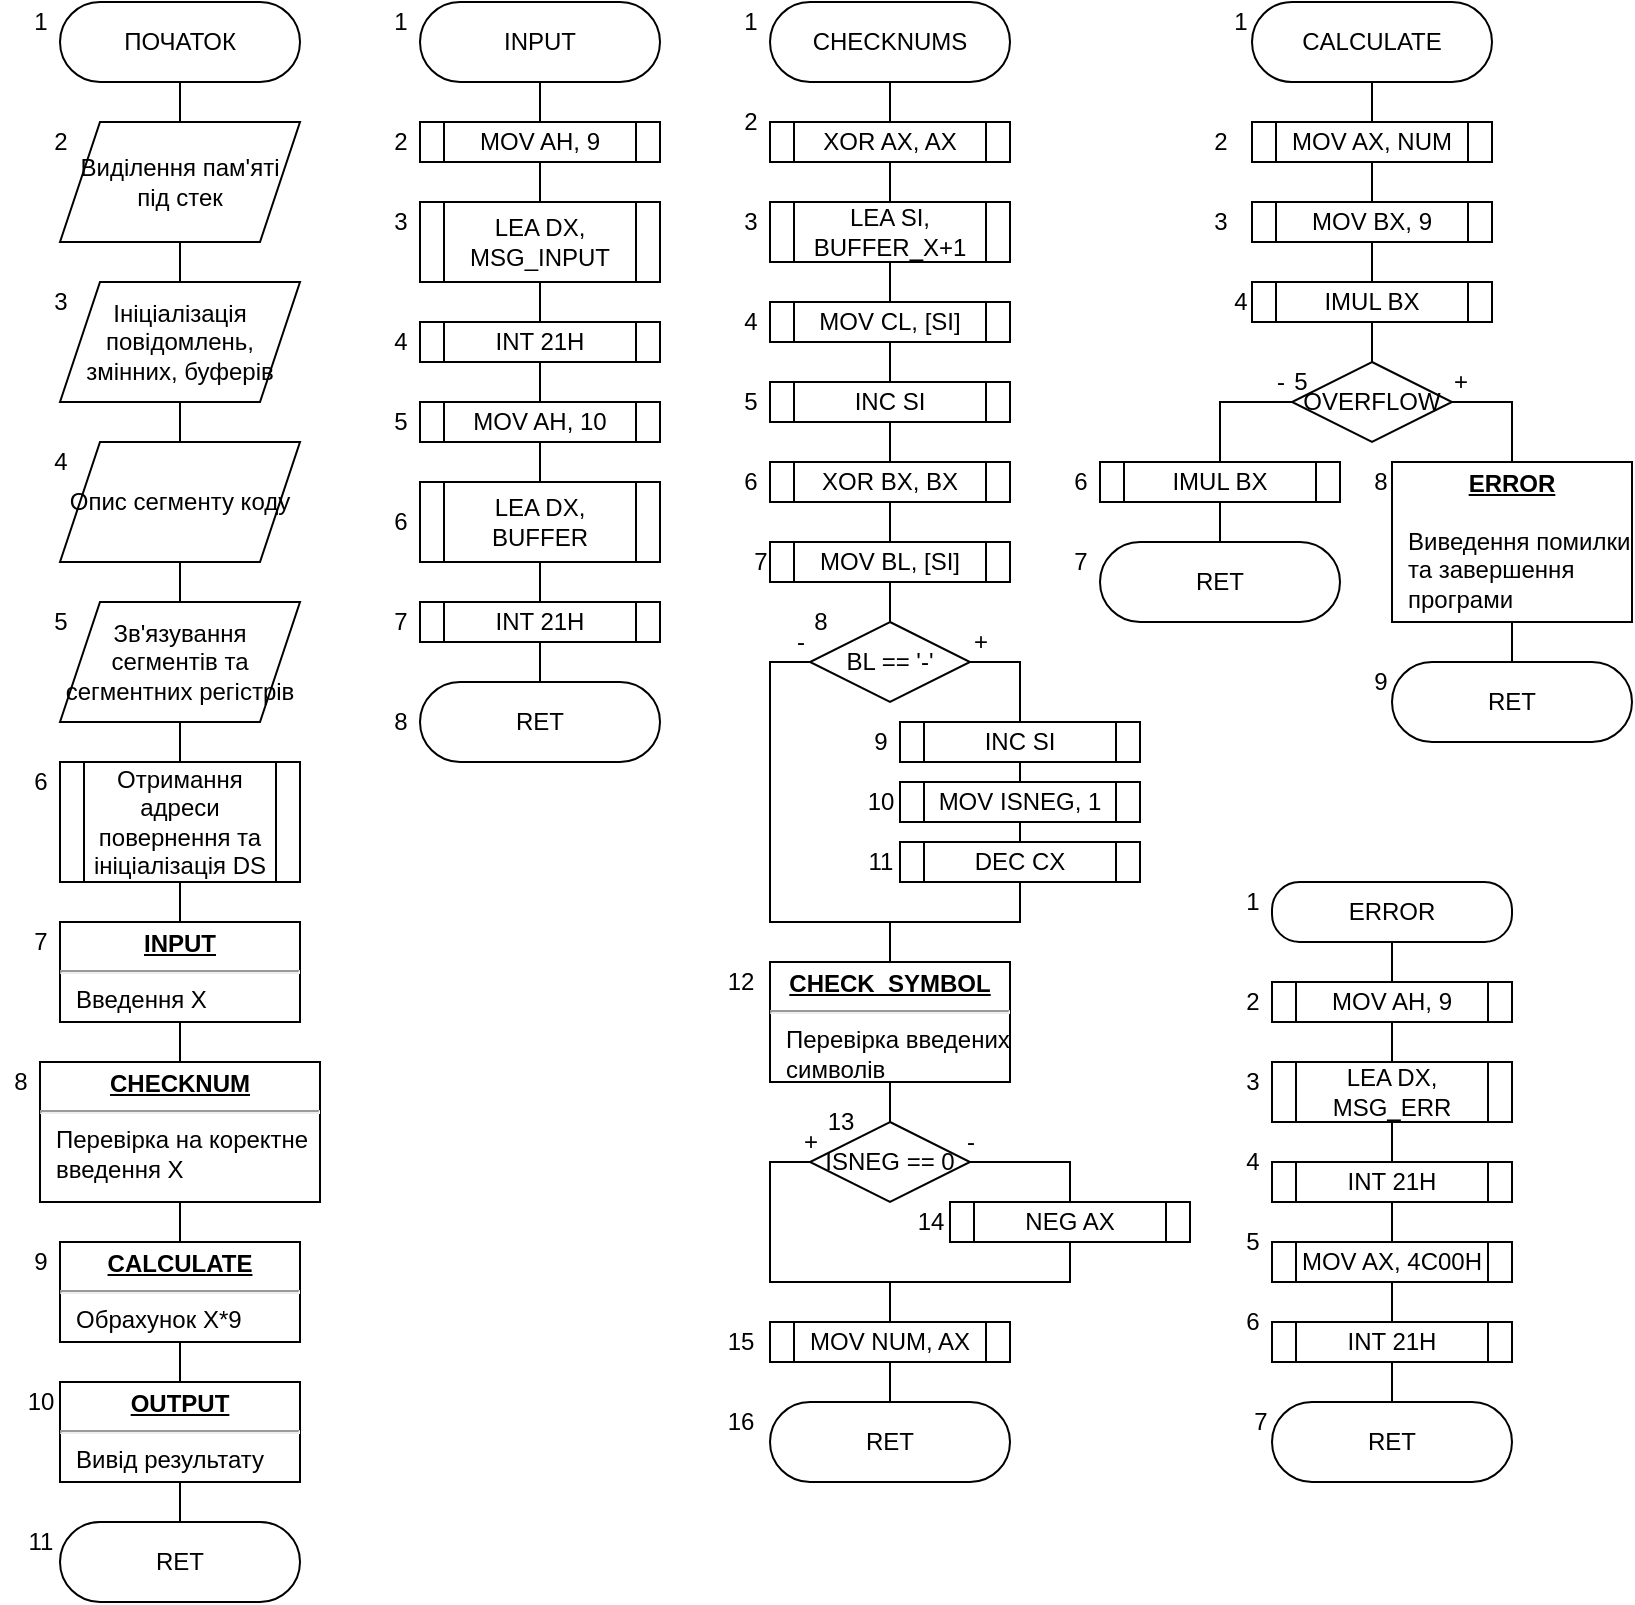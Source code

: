 <mxfile version="16.1.2" type="device"><diagram id="6FCKgHF6AGhV2PzaWYG0" name="Страница 1"><mxGraphModel dx="933" dy="1442" grid="1" gridSize="10" guides="1" tooltips="1" connect="1" arrows="1" fold="1" page="1" pageScale="1" pageWidth="827" pageHeight="1169" math="0" shadow="0"><root><mxCell id="0"/><mxCell id="1" parent="0"/><mxCell id="qrjmwnFYQ-Q89jtZAZfJ-13" style="edgeStyle=orthogonalEdgeStyle;rounded=0;orthogonalLoop=1;jettySize=auto;html=1;exitX=0.5;exitY=1;exitDx=0;exitDy=0;entryX=0.5;entryY=0;entryDx=0;entryDy=0;endArrow=none;endFill=0;" edge="1" parent="1" source="qrjmwnFYQ-Q89jtZAZfJ-1" target="qrjmwnFYQ-Q89jtZAZfJ-3"><mxGeometry relative="1" as="geometry"/></mxCell><mxCell id="qrjmwnFYQ-Q89jtZAZfJ-1" value="ПОЧАТОК" style="rounded=1;whiteSpace=wrap;html=1;arcSize=50;" vertex="1" parent="1"><mxGeometry x="30" y="20" width="120" height="40" as="geometry"/></mxCell><mxCell id="qrjmwnFYQ-Q89jtZAZfJ-14" style="edgeStyle=orthogonalEdgeStyle;rounded=0;orthogonalLoop=1;jettySize=auto;html=1;exitX=0.5;exitY=1;exitDx=0;exitDy=0;entryX=0.5;entryY=0;entryDx=0;entryDy=0;endArrow=none;endFill=0;" edge="1" parent="1" source="qrjmwnFYQ-Q89jtZAZfJ-3" target="qrjmwnFYQ-Q89jtZAZfJ-4"><mxGeometry relative="1" as="geometry"/></mxCell><mxCell id="qrjmwnFYQ-Q89jtZAZfJ-3" value="Виділення пам'яті під стек" style="shape=parallelogram;perimeter=parallelogramPerimeter;whiteSpace=wrap;html=1;fixedSize=1;" vertex="1" parent="1"><mxGeometry x="30" y="80" width="120" height="60" as="geometry"/></mxCell><mxCell id="qrjmwnFYQ-Q89jtZAZfJ-15" style="edgeStyle=orthogonalEdgeStyle;rounded=0;orthogonalLoop=1;jettySize=auto;html=1;exitX=0.5;exitY=1;exitDx=0;exitDy=0;entryX=0.5;entryY=0;entryDx=0;entryDy=0;endArrow=none;endFill=0;" edge="1" parent="1" source="qrjmwnFYQ-Q89jtZAZfJ-4" target="qrjmwnFYQ-Q89jtZAZfJ-5"><mxGeometry relative="1" as="geometry"/></mxCell><mxCell id="qrjmwnFYQ-Q89jtZAZfJ-4" value="Ініціалізація повідомлень, змінних, буферів" style="shape=parallelogram;perimeter=parallelogramPerimeter;whiteSpace=wrap;html=1;fixedSize=1;" vertex="1" parent="1"><mxGeometry x="30" y="160" width="120" height="60" as="geometry"/></mxCell><mxCell id="qrjmwnFYQ-Q89jtZAZfJ-16" style="edgeStyle=orthogonalEdgeStyle;rounded=0;orthogonalLoop=1;jettySize=auto;html=1;exitX=0.5;exitY=1;exitDx=0;exitDy=0;entryX=0.5;entryY=0;entryDx=0;entryDy=0;endArrow=none;endFill=0;" edge="1" parent="1" source="qrjmwnFYQ-Q89jtZAZfJ-5" target="qrjmwnFYQ-Q89jtZAZfJ-6"><mxGeometry relative="1" as="geometry"/></mxCell><mxCell id="qrjmwnFYQ-Q89jtZAZfJ-5" value="Опис сегменту коду" style="shape=parallelogram;perimeter=parallelogramPerimeter;whiteSpace=wrap;html=1;fixedSize=1;" vertex="1" parent="1"><mxGeometry x="30" y="240" width="120" height="60" as="geometry"/></mxCell><mxCell id="qrjmwnFYQ-Q89jtZAZfJ-17" style="edgeStyle=orthogonalEdgeStyle;rounded=0;orthogonalLoop=1;jettySize=auto;html=1;exitX=0.5;exitY=1;exitDx=0;exitDy=0;endArrow=none;endFill=0;" edge="1" parent="1" source="qrjmwnFYQ-Q89jtZAZfJ-6" target="qrjmwnFYQ-Q89jtZAZfJ-7"><mxGeometry relative="1" as="geometry"/></mxCell><mxCell id="qrjmwnFYQ-Q89jtZAZfJ-6" value="Зв'язування сегментів та сегментних регістрів" style="shape=parallelogram;perimeter=parallelogramPerimeter;whiteSpace=wrap;html=1;fixedSize=1;" vertex="1" parent="1"><mxGeometry x="30" y="320" width="120" height="60" as="geometry"/></mxCell><mxCell id="qrjmwnFYQ-Q89jtZAZfJ-18" style="edgeStyle=orthogonalEdgeStyle;rounded=0;orthogonalLoop=1;jettySize=auto;html=1;exitX=0.5;exitY=1;exitDx=0;exitDy=0;entryX=0.5;entryY=0;entryDx=0;entryDy=0;endArrow=none;endFill=0;" edge="1" parent="1" source="qrjmwnFYQ-Q89jtZAZfJ-7" target="qrjmwnFYQ-Q89jtZAZfJ-8"><mxGeometry relative="1" as="geometry"/></mxCell><mxCell id="qrjmwnFYQ-Q89jtZAZfJ-7" value="Отримання адреси повернення та ініціалізація DS" style="shape=process;whiteSpace=wrap;html=1;backgroundOutline=1;" vertex="1" parent="1"><mxGeometry x="30" y="400" width="120" height="60" as="geometry"/></mxCell><mxCell id="qrjmwnFYQ-Q89jtZAZfJ-19" style="edgeStyle=orthogonalEdgeStyle;rounded=0;orthogonalLoop=1;jettySize=auto;html=1;exitX=0.5;exitY=1;exitDx=0;exitDy=0;endArrow=none;endFill=0;" edge="1" parent="1" source="qrjmwnFYQ-Q89jtZAZfJ-8" target="qrjmwnFYQ-Q89jtZAZfJ-9"><mxGeometry relative="1" as="geometry"/></mxCell><mxCell id="qrjmwnFYQ-Q89jtZAZfJ-8" value="&lt;p style=&quot;margin: 0px ; margin-top: 4px ; text-align: center ; text-decoration: underline&quot;&gt;&lt;b&gt;INPUT&lt;/b&gt;&lt;/p&gt;&lt;hr&gt;&lt;p style=&quot;margin: 0px ; margin-left: 8px&quot;&gt;Введення X&lt;/p&gt;" style="verticalAlign=top;align=left;overflow=fill;fontSize=12;fontFamily=Helvetica;html=1;" vertex="1" parent="1"><mxGeometry x="30" y="480" width="120" height="50" as="geometry"/></mxCell><mxCell id="qrjmwnFYQ-Q89jtZAZfJ-20" style="edgeStyle=orthogonalEdgeStyle;rounded=0;orthogonalLoop=1;jettySize=auto;html=1;exitX=0.5;exitY=1;exitDx=0;exitDy=0;endArrow=none;endFill=0;" edge="1" parent="1" source="qrjmwnFYQ-Q89jtZAZfJ-9" target="qrjmwnFYQ-Q89jtZAZfJ-10"><mxGeometry relative="1" as="geometry"/></mxCell><mxCell id="qrjmwnFYQ-Q89jtZAZfJ-9" value="&lt;p style=&quot;margin: 0px ; margin-top: 4px ; text-align: center ; text-decoration: underline&quot;&gt;&lt;b&gt;CHECKNUM&lt;/b&gt;&lt;/p&gt;&lt;hr&gt;&lt;p style=&quot;margin: 0px ; margin-left: 8px&quot;&gt;Перевірка на коректне&lt;/p&gt;&lt;p style=&quot;margin: 0px ; margin-left: 8px&quot;&gt;введення X&amp;nbsp;&lt;/p&gt;" style="verticalAlign=top;align=left;overflow=fill;fontSize=12;fontFamily=Helvetica;html=1;" vertex="1" parent="1"><mxGeometry x="20" y="550" width="140" height="70" as="geometry"/></mxCell><mxCell id="qrjmwnFYQ-Q89jtZAZfJ-21" style="edgeStyle=orthogonalEdgeStyle;rounded=0;orthogonalLoop=1;jettySize=auto;html=1;exitX=0.5;exitY=1;exitDx=0;exitDy=0;entryX=0.5;entryY=0;entryDx=0;entryDy=0;endArrow=none;endFill=0;" edge="1" parent="1" source="qrjmwnFYQ-Q89jtZAZfJ-10" target="qrjmwnFYQ-Q89jtZAZfJ-11"><mxGeometry relative="1" as="geometry"/></mxCell><mxCell id="qrjmwnFYQ-Q89jtZAZfJ-10" value="&lt;p style=&quot;margin: 0px ; margin-top: 4px ; text-align: center ; text-decoration: underline&quot;&gt;&lt;b&gt;CALCULATE&lt;/b&gt;&lt;/p&gt;&lt;hr&gt;&lt;p style=&quot;margin: 0px ; margin-left: 8px&quot;&gt;Обрахунок Х*9&lt;/p&gt;" style="verticalAlign=top;align=left;overflow=fill;fontSize=12;fontFamily=Helvetica;html=1;" vertex="1" parent="1"><mxGeometry x="30" y="640" width="120" height="50" as="geometry"/></mxCell><mxCell id="qrjmwnFYQ-Q89jtZAZfJ-22" style="edgeStyle=orthogonalEdgeStyle;rounded=0;orthogonalLoop=1;jettySize=auto;html=1;exitX=0.5;exitY=1;exitDx=0;exitDy=0;entryX=0.5;entryY=0;entryDx=0;entryDy=0;endArrow=none;endFill=0;" edge="1" parent="1" source="qrjmwnFYQ-Q89jtZAZfJ-11" target="qrjmwnFYQ-Q89jtZAZfJ-12"><mxGeometry relative="1" as="geometry"/></mxCell><mxCell id="qrjmwnFYQ-Q89jtZAZfJ-11" value="&lt;p style=&quot;margin: 0px ; margin-top: 4px ; text-align: center ; text-decoration: underline&quot;&gt;&lt;b&gt;OUTPUT&lt;/b&gt;&lt;/p&gt;&lt;hr&gt;&lt;p style=&quot;margin: 0px ; margin-left: 8px&quot;&gt;Вивід результату&lt;/p&gt;" style="verticalAlign=top;align=left;overflow=fill;fontSize=12;fontFamily=Helvetica;html=1;" vertex="1" parent="1"><mxGeometry x="30" y="710" width="120" height="50" as="geometry"/></mxCell><mxCell id="qrjmwnFYQ-Q89jtZAZfJ-12" value="RET" style="rounded=1;whiteSpace=wrap;html=1;arcSize=50;" vertex="1" parent="1"><mxGeometry x="30" y="780" width="120" height="40" as="geometry"/></mxCell><mxCell id="qrjmwnFYQ-Q89jtZAZfJ-23" value="1" style="text;html=1;align=center;verticalAlign=middle;resizable=0;points=[];autosize=1;strokeColor=none;fillColor=none;" vertex="1" parent="1"><mxGeometry x="10" y="20" width="20" height="20" as="geometry"/></mxCell><mxCell id="qrjmwnFYQ-Q89jtZAZfJ-24" value="2" style="text;html=1;align=center;verticalAlign=middle;resizable=0;points=[];autosize=1;strokeColor=none;fillColor=none;" vertex="1" parent="1"><mxGeometry x="20" y="80" width="20" height="20" as="geometry"/></mxCell><mxCell id="qrjmwnFYQ-Q89jtZAZfJ-25" value="3" style="text;html=1;align=center;verticalAlign=middle;resizable=0;points=[];autosize=1;strokeColor=none;fillColor=none;" vertex="1" parent="1"><mxGeometry x="20" y="160" width="20" height="20" as="geometry"/></mxCell><mxCell id="qrjmwnFYQ-Q89jtZAZfJ-26" value="4" style="text;html=1;align=center;verticalAlign=middle;resizable=0;points=[];autosize=1;strokeColor=none;fillColor=none;" vertex="1" parent="1"><mxGeometry x="20" y="240" width="20" height="20" as="geometry"/></mxCell><mxCell id="qrjmwnFYQ-Q89jtZAZfJ-27" value="5" style="text;html=1;align=center;verticalAlign=middle;resizable=0;points=[];autosize=1;strokeColor=none;fillColor=none;" vertex="1" parent="1"><mxGeometry x="20" y="320" width="20" height="20" as="geometry"/></mxCell><mxCell id="qrjmwnFYQ-Q89jtZAZfJ-28" value="6" style="text;html=1;align=center;verticalAlign=middle;resizable=0;points=[];autosize=1;strokeColor=none;fillColor=none;" vertex="1" parent="1"><mxGeometry x="10" y="400" width="20" height="20" as="geometry"/></mxCell><mxCell id="qrjmwnFYQ-Q89jtZAZfJ-29" value="7" style="text;html=1;align=center;verticalAlign=middle;resizable=0;points=[];autosize=1;strokeColor=none;fillColor=none;" vertex="1" parent="1"><mxGeometry x="10" y="480" width="20" height="20" as="geometry"/></mxCell><mxCell id="qrjmwnFYQ-Q89jtZAZfJ-30" value="8" style="text;html=1;align=center;verticalAlign=middle;resizable=0;points=[];autosize=1;strokeColor=none;fillColor=none;" vertex="1" parent="1"><mxGeometry y="550" width="20" height="20" as="geometry"/></mxCell><mxCell id="qrjmwnFYQ-Q89jtZAZfJ-31" value="9" style="text;html=1;align=center;verticalAlign=middle;resizable=0;points=[];autosize=1;strokeColor=none;fillColor=none;" vertex="1" parent="1"><mxGeometry x="10" y="640" width="20" height="20" as="geometry"/></mxCell><mxCell id="qrjmwnFYQ-Q89jtZAZfJ-32" value="10" style="text;html=1;align=center;verticalAlign=middle;resizable=0;points=[];autosize=1;strokeColor=none;fillColor=none;" vertex="1" parent="1"><mxGeometry x="5" y="710" width="30" height="20" as="geometry"/></mxCell><mxCell id="qrjmwnFYQ-Q89jtZAZfJ-33" value="11" style="text;html=1;align=center;verticalAlign=middle;resizable=0;points=[];autosize=1;strokeColor=none;fillColor=none;" vertex="1" parent="1"><mxGeometry x="5" y="780" width="30" height="20" as="geometry"/></mxCell><mxCell id="qrjmwnFYQ-Q89jtZAZfJ-43" style="edgeStyle=orthogonalEdgeStyle;rounded=0;orthogonalLoop=1;jettySize=auto;html=1;exitX=0.5;exitY=1;exitDx=0;exitDy=0;endArrow=none;endFill=0;" edge="1" parent="1" source="qrjmwnFYQ-Q89jtZAZfJ-34" target="qrjmwnFYQ-Q89jtZAZfJ-35"><mxGeometry relative="1" as="geometry"/></mxCell><mxCell id="qrjmwnFYQ-Q89jtZAZfJ-34" value="INPUT" style="rounded=1;whiteSpace=wrap;html=1;arcSize=50;" vertex="1" parent="1"><mxGeometry x="210" y="20" width="120" height="40" as="geometry"/></mxCell><mxCell id="qrjmwnFYQ-Q89jtZAZfJ-44" style="edgeStyle=orthogonalEdgeStyle;rounded=0;orthogonalLoop=1;jettySize=auto;html=1;exitX=0.5;exitY=1;exitDx=0;exitDy=0;entryX=0.5;entryY=0;entryDx=0;entryDy=0;endArrow=none;endFill=0;" edge="1" parent="1" source="qrjmwnFYQ-Q89jtZAZfJ-35" target="qrjmwnFYQ-Q89jtZAZfJ-36"><mxGeometry relative="1" as="geometry"/></mxCell><mxCell id="qrjmwnFYQ-Q89jtZAZfJ-35" value="MOV AH, 9" style="shape=process;whiteSpace=wrap;html=1;backgroundOutline=1;" vertex="1" parent="1"><mxGeometry x="210" y="80" width="120" height="20" as="geometry"/></mxCell><mxCell id="qrjmwnFYQ-Q89jtZAZfJ-45" style="edgeStyle=orthogonalEdgeStyle;rounded=0;orthogonalLoop=1;jettySize=auto;html=1;exitX=0.5;exitY=1;exitDx=0;exitDy=0;entryX=0.5;entryY=0;entryDx=0;entryDy=0;endArrow=none;endFill=0;" edge="1" parent="1" source="qrjmwnFYQ-Q89jtZAZfJ-36" target="qrjmwnFYQ-Q89jtZAZfJ-37"><mxGeometry relative="1" as="geometry"/></mxCell><mxCell id="qrjmwnFYQ-Q89jtZAZfJ-36" value="LEA DX, MSG_INPUT" style="shape=process;whiteSpace=wrap;html=1;backgroundOutline=1;" vertex="1" parent="1"><mxGeometry x="210" y="120" width="120" height="40" as="geometry"/></mxCell><mxCell id="qrjmwnFYQ-Q89jtZAZfJ-46" style="edgeStyle=orthogonalEdgeStyle;rounded=0;orthogonalLoop=1;jettySize=auto;html=1;exitX=0.5;exitY=1;exitDx=0;exitDy=0;entryX=0.5;entryY=0;entryDx=0;entryDy=0;endArrow=none;endFill=0;" edge="1" parent="1" source="qrjmwnFYQ-Q89jtZAZfJ-37" target="qrjmwnFYQ-Q89jtZAZfJ-38"><mxGeometry relative="1" as="geometry"/></mxCell><mxCell id="qrjmwnFYQ-Q89jtZAZfJ-37" value="INT 21H" style="shape=process;whiteSpace=wrap;html=1;backgroundOutline=1;" vertex="1" parent="1"><mxGeometry x="210" y="180" width="120" height="20" as="geometry"/></mxCell><mxCell id="qrjmwnFYQ-Q89jtZAZfJ-47" style="edgeStyle=orthogonalEdgeStyle;rounded=0;orthogonalLoop=1;jettySize=auto;html=1;exitX=0.5;exitY=1;exitDx=0;exitDy=0;endArrow=none;endFill=0;" edge="1" parent="1" source="qrjmwnFYQ-Q89jtZAZfJ-38" target="qrjmwnFYQ-Q89jtZAZfJ-40"><mxGeometry relative="1" as="geometry"/></mxCell><mxCell id="qrjmwnFYQ-Q89jtZAZfJ-38" value="MOV AH, 10" style="shape=process;whiteSpace=wrap;html=1;backgroundOutline=1;" vertex="1" parent="1"><mxGeometry x="210" y="220" width="120" height="20" as="geometry"/></mxCell><mxCell id="qrjmwnFYQ-Q89jtZAZfJ-48" style="edgeStyle=orthogonalEdgeStyle;rounded=0;orthogonalLoop=1;jettySize=auto;html=1;exitX=0.5;exitY=1;exitDx=0;exitDy=0;entryX=0.5;entryY=0;entryDx=0;entryDy=0;endArrow=none;endFill=0;" edge="1" parent="1" source="qrjmwnFYQ-Q89jtZAZfJ-40" target="qrjmwnFYQ-Q89jtZAZfJ-41"><mxGeometry relative="1" as="geometry"/></mxCell><mxCell id="qrjmwnFYQ-Q89jtZAZfJ-40" value="LEA DX, BUFFER" style="shape=process;whiteSpace=wrap;html=1;backgroundOutline=1;" vertex="1" parent="1"><mxGeometry x="210" y="260" width="120" height="40" as="geometry"/></mxCell><mxCell id="qrjmwnFYQ-Q89jtZAZfJ-49" style="edgeStyle=orthogonalEdgeStyle;rounded=0;orthogonalLoop=1;jettySize=auto;html=1;exitX=0.5;exitY=1;exitDx=0;exitDy=0;entryX=0.5;entryY=0;entryDx=0;entryDy=0;endArrow=none;endFill=0;" edge="1" parent="1" source="qrjmwnFYQ-Q89jtZAZfJ-41" target="qrjmwnFYQ-Q89jtZAZfJ-42"><mxGeometry relative="1" as="geometry"/></mxCell><mxCell id="qrjmwnFYQ-Q89jtZAZfJ-41" value="INT 21H" style="shape=process;whiteSpace=wrap;html=1;backgroundOutline=1;" vertex="1" parent="1"><mxGeometry x="210" y="320" width="120" height="20" as="geometry"/></mxCell><mxCell id="qrjmwnFYQ-Q89jtZAZfJ-42" value="RET" style="rounded=1;whiteSpace=wrap;html=1;arcSize=50;" vertex="1" parent="1"><mxGeometry x="210" y="360" width="120" height="40" as="geometry"/></mxCell><mxCell id="qrjmwnFYQ-Q89jtZAZfJ-50" value="1" style="text;html=1;align=center;verticalAlign=middle;resizable=0;points=[];autosize=1;strokeColor=none;fillColor=none;" vertex="1" parent="1"><mxGeometry x="190" y="20" width="20" height="20" as="geometry"/></mxCell><mxCell id="qrjmwnFYQ-Q89jtZAZfJ-51" value="2" style="text;html=1;align=center;verticalAlign=middle;resizable=0;points=[];autosize=1;strokeColor=none;fillColor=none;" vertex="1" parent="1"><mxGeometry x="190" y="80" width="20" height="20" as="geometry"/></mxCell><mxCell id="qrjmwnFYQ-Q89jtZAZfJ-52" value="3" style="text;html=1;align=center;verticalAlign=middle;resizable=0;points=[];autosize=1;strokeColor=none;fillColor=none;" vertex="1" parent="1"><mxGeometry x="190" y="120" width="20" height="20" as="geometry"/></mxCell><mxCell id="qrjmwnFYQ-Q89jtZAZfJ-53" value="4" style="text;html=1;align=center;verticalAlign=middle;resizable=0;points=[];autosize=1;strokeColor=none;fillColor=none;" vertex="1" parent="1"><mxGeometry x="190" y="180" width="20" height="20" as="geometry"/></mxCell><mxCell id="qrjmwnFYQ-Q89jtZAZfJ-56" value="5" style="text;html=1;align=center;verticalAlign=middle;resizable=0;points=[];autosize=1;strokeColor=none;fillColor=none;" vertex="1" parent="1"><mxGeometry x="190" y="220" width="20" height="20" as="geometry"/></mxCell><mxCell id="qrjmwnFYQ-Q89jtZAZfJ-57" value="7" style="text;html=1;align=center;verticalAlign=middle;resizable=0;points=[];autosize=1;strokeColor=none;fillColor=none;" vertex="1" parent="1"><mxGeometry x="190" y="320" width="20" height="20" as="geometry"/></mxCell><mxCell id="qrjmwnFYQ-Q89jtZAZfJ-58" value="8" style="text;html=1;align=center;verticalAlign=middle;resizable=0;points=[];autosize=1;strokeColor=none;fillColor=none;" vertex="1" parent="1"><mxGeometry x="190" y="370" width="20" height="20" as="geometry"/></mxCell><mxCell id="qrjmwnFYQ-Q89jtZAZfJ-59" value="6" style="text;html=1;align=center;verticalAlign=middle;resizable=0;points=[];autosize=1;strokeColor=none;fillColor=none;" vertex="1" parent="1"><mxGeometry x="190" y="270" width="20" height="20" as="geometry"/></mxCell><mxCell id="qrjmwnFYQ-Q89jtZAZfJ-183" style="edgeStyle=orthogonalEdgeStyle;rounded=0;orthogonalLoop=1;jettySize=auto;html=1;exitX=0.5;exitY=1;exitDx=0;exitDy=0;endArrow=none;endFill=0;" edge="1" parent="1" source="qrjmwnFYQ-Q89jtZAZfJ-184"><mxGeometry relative="1" as="geometry"><mxPoint x="445" y="80" as="targetPoint"/></mxGeometry></mxCell><mxCell id="qrjmwnFYQ-Q89jtZAZfJ-184" value="CHECKNUMS" style="rounded=1;whiteSpace=wrap;html=1;arcSize=50;" vertex="1" parent="1"><mxGeometry x="385" y="20" width="120" height="40" as="geometry"/></mxCell><mxCell id="qrjmwnFYQ-Q89jtZAZfJ-185" style="edgeStyle=orthogonalEdgeStyle;rounded=0;orthogonalLoop=1;jettySize=auto;html=1;exitX=0.5;exitY=1;exitDx=0;exitDy=0;entryX=0.5;entryY=0;entryDx=0;entryDy=0;endArrow=none;endFill=0;" edge="1" parent="1" source="qrjmwnFYQ-Q89jtZAZfJ-186" target="qrjmwnFYQ-Q89jtZAZfJ-190"><mxGeometry relative="1" as="geometry"/></mxCell><mxCell id="qrjmwnFYQ-Q89jtZAZfJ-186" value="LEA SI, BUFFER_X+1" style="shape=process;whiteSpace=wrap;html=1;backgroundOutline=1;" vertex="1" parent="1"><mxGeometry x="385" y="120" width="120" height="30" as="geometry"/></mxCell><mxCell id="qrjmwnFYQ-Q89jtZAZfJ-187" style="edgeStyle=orthogonalEdgeStyle;rounded=0;orthogonalLoop=1;jettySize=auto;html=1;exitX=0.5;exitY=1;exitDx=0;exitDy=0;entryX=0.5;entryY=0;entryDx=0;entryDy=0;endArrow=none;endFill=0;" edge="1" parent="1" source="qrjmwnFYQ-Q89jtZAZfJ-188" target="qrjmwnFYQ-Q89jtZAZfJ-186"><mxGeometry relative="1" as="geometry"/></mxCell><mxCell id="qrjmwnFYQ-Q89jtZAZfJ-188" value="XOR AX, AX" style="shape=process;whiteSpace=wrap;html=1;backgroundOutline=1;" vertex="1" parent="1"><mxGeometry x="385" y="80" width="120" height="20" as="geometry"/></mxCell><mxCell id="qrjmwnFYQ-Q89jtZAZfJ-189" style="edgeStyle=orthogonalEdgeStyle;rounded=0;orthogonalLoop=1;jettySize=auto;html=1;exitX=0.5;exitY=1;exitDx=0;exitDy=0;entryX=0.5;entryY=0;entryDx=0;entryDy=0;endArrow=none;endFill=0;" edge="1" parent="1" source="qrjmwnFYQ-Q89jtZAZfJ-190" target="qrjmwnFYQ-Q89jtZAZfJ-191"><mxGeometry relative="1" as="geometry"/></mxCell><mxCell id="qrjmwnFYQ-Q89jtZAZfJ-190" value="MOV CL, [SI]" style="shape=process;whiteSpace=wrap;html=1;backgroundOutline=1;" vertex="1" parent="1"><mxGeometry x="385" y="170" width="120" height="20" as="geometry"/></mxCell><mxCell id="qrjmwnFYQ-Q89jtZAZfJ-191" value="INC SI" style="shape=process;whiteSpace=wrap;html=1;backgroundOutline=1;" vertex="1" parent="1"><mxGeometry x="385" y="210" width="120" height="20" as="geometry"/></mxCell><mxCell id="qrjmwnFYQ-Q89jtZAZfJ-192" style="edgeStyle=orthogonalEdgeStyle;rounded=0;orthogonalLoop=1;jettySize=auto;html=1;exitX=0.5;exitY=0;exitDx=0;exitDy=0;entryX=0.5;entryY=1;entryDx=0;entryDy=0;endArrow=none;endFill=0;" edge="1" parent="1" target="qrjmwnFYQ-Q89jtZAZfJ-191"><mxGeometry relative="1" as="geometry"><mxPoint x="445" y="250" as="sourcePoint"/></mxGeometry></mxCell><mxCell id="qrjmwnFYQ-Q89jtZAZfJ-315" style="edgeStyle=orthogonalEdgeStyle;rounded=0;orthogonalLoop=1;jettySize=auto;html=1;exitX=0.5;exitY=0;exitDx=0;exitDy=0;endArrow=none;endFill=0;" edge="1" parent="1" source="qrjmwnFYQ-Q89jtZAZfJ-195"><mxGeometry relative="1" as="geometry"><mxPoint x="445" y="480.0" as="targetPoint"/></mxGeometry></mxCell><mxCell id="qrjmwnFYQ-Q89jtZAZfJ-195" value="&lt;p style=&quot;margin: 0px ; margin-top: 4px ; text-align: center ; text-decoration: underline&quot;&gt;&lt;b&gt;CHECK_SYMBOL&lt;/b&gt;&lt;/p&gt;&lt;hr&gt;&lt;p style=&quot;margin: 0px ; margin-left: 8px&quot;&gt;Перевірка введених&lt;/p&gt;&lt;p style=&quot;margin: 0px ; margin-left: 8px&quot;&gt;символів&lt;/p&gt;" style="verticalAlign=top;align=left;overflow=fill;fontSize=12;fontFamily=Helvetica;html=1;" vertex="1" parent="1"><mxGeometry x="385" y="500" width="120" height="60" as="geometry"/></mxCell><mxCell id="qrjmwnFYQ-Q89jtZAZfJ-196" style="edgeStyle=orthogonalEdgeStyle;rounded=0;orthogonalLoop=1;jettySize=auto;html=1;exitX=1;exitY=0.5;exitDx=0;exitDy=0;entryX=0.5;entryY=0;entryDx=0;entryDy=0;endArrow=none;endFill=0;" edge="1" parent="1" source="qrjmwnFYQ-Q89jtZAZfJ-198" target="qrjmwnFYQ-Q89jtZAZfJ-199"><mxGeometry relative="1" as="geometry"/></mxCell><mxCell id="qrjmwnFYQ-Q89jtZAZfJ-197" style="edgeStyle=orthogonalEdgeStyle;rounded=0;orthogonalLoop=1;jettySize=auto;html=1;exitX=0;exitY=0.5;exitDx=0;exitDy=0;endArrow=none;endFill=0;entryX=0.5;entryY=1;entryDx=0;entryDy=0;" edge="1" parent="1" source="qrjmwnFYQ-Q89jtZAZfJ-198" target="qrjmwnFYQ-Q89jtZAZfJ-199"><mxGeometry relative="1" as="geometry"><mxPoint x="495" y="640" as="targetPoint"/></mxGeometry></mxCell><mxCell id="qrjmwnFYQ-Q89jtZAZfJ-314" style="edgeStyle=orthogonalEdgeStyle;rounded=0;orthogonalLoop=1;jettySize=auto;html=1;exitX=0.5;exitY=0;exitDx=0;exitDy=0;entryX=0.5;entryY=1;entryDx=0;entryDy=0;endArrow=none;endFill=0;" edge="1" parent="1" source="qrjmwnFYQ-Q89jtZAZfJ-198" target="qrjmwnFYQ-Q89jtZAZfJ-195"><mxGeometry relative="1" as="geometry"/></mxCell><mxCell id="qrjmwnFYQ-Q89jtZAZfJ-198" value="ISNEG == 0" style="rhombus;whiteSpace=wrap;html=1;" vertex="1" parent="1"><mxGeometry x="405" y="580" width="80" height="40" as="geometry"/></mxCell><mxCell id="qrjmwnFYQ-Q89jtZAZfJ-199" value="NEG AX" style="shape=process;whiteSpace=wrap;html=1;backgroundOutline=1;" vertex="1" parent="1"><mxGeometry x="475" y="620" width="120" height="20" as="geometry"/></mxCell><mxCell id="qrjmwnFYQ-Q89jtZAZfJ-200" style="edgeStyle=orthogonalEdgeStyle;rounded=0;orthogonalLoop=1;jettySize=auto;html=1;exitX=0.5;exitY=0;exitDx=0;exitDy=0;endArrow=none;endFill=0;" edge="1" parent="1" source="qrjmwnFYQ-Q89jtZAZfJ-202"><mxGeometry relative="1" as="geometry"><mxPoint x="445" y="660" as="targetPoint"/></mxGeometry></mxCell><mxCell id="qrjmwnFYQ-Q89jtZAZfJ-313" style="edgeStyle=orthogonalEdgeStyle;rounded=0;orthogonalLoop=1;jettySize=auto;html=1;exitX=0.5;exitY=1;exitDx=0;exitDy=0;endArrow=none;endFill=0;" edge="1" parent="1" source="qrjmwnFYQ-Q89jtZAZfJ-202" target="qrjmwnFYQ-Q89jtZAZfJ-222"><mxGeometry relative="1" as="geometry"/></mxCell><mxCell id="qrjmwnFYQ-Q89jtZAZfJ-202" value="MOV NUM, AX" style="shape=process;whiteSpace=wrap;html=1;backgroundOutline=1;" vertex="1" parent="1"><mxGeometry x="385" y="680" width="120" height="20" as="geometry"/></mxCell><mxCell id="qrjmwnFYQ-Q89jtZAZfJ-222" value="RET" style="rounded=1;whiteSpace=wrap;html=1;arcSize=50;" vertex="1" parent="1"><mxGeometry x="385" y="720" width="120" height="40" as="geometry"/></mxCell><mxCell id="qrjmwnFYQ-Q89jtZAZfJ-223" value="-" style="text;html=1;align=center;verticalAlign=middle;resizable=0;points=[];autosize=1;strokeColor=none;fillColor=none;" vertex="1" parent="1"><mxGeometry x="475" y="580" width="20" height="20" as="geometry"/></mxCell><mxCell id="qrjmwnFYQ-Q89jtZAZfJ-224" value="+" style="text;html=1;align=center;verticalAlign=middle;resizable=0;points=[];autosize=1;strokeColor=none;fillColor=none;" vertex="1" parent="1"><mxGeometry x="395" y="580" width="20" height="20" as="geometry"/></mxCell><mxCell id="qrjmwnFYQ-Q89jtZAZfJ-227" value="1" style="text;html=1;align=center;verticalAlign=middle;resizable=0;points=[];autosize=1;strokeColor=none;fillColor=none;" vertex="1" parent="1"><mxGeometry x="365" y="20" width="20" height="20" as="geometry"/></mxCell><mxCell id="qrjmwnFYQ-Q89jtZAZfJ-228" value="2" style="text;html=1;align=center;verticalAlign=middle;resizable=0;points=[];autosize=1;strokeColor=none;fillColor=none;" vertex="1" parent="1"><mxGeometry x="365" y="70" width="20" height="20" as="geometry"/></mxCell><mxCell id="qrjmwnFYQ-Q89jtZAZfJ-229" value="3" style="text;html=1;align=center;verticalAlign=middle;resizable=0;points=[];autosize=1;strokeColor=none;fillColor=none;" vertex="1" parent="1"><mxGeometry x="365" y="120" width="20" height="20" as="geometry"/></mxCell><mxCell id="qrjmwnFYQ-Q89jtZAZfJ-230" value="4" style="text;html=1;align=center;verticalAlign=middle;resizable=0;points=[];autosize=1;strokeColor=none;fillColor=none;" vertex="1" parent="1"><mxGeometry x="365" y="170" width="20" height="20" as="geometry"/></mxCell><mxCell id="qrjmwnFYQ-Q89jtZAZfJ-231" value="5" style="text;html=1;align=center;verticalAlign=middle;resizable=0;points=[];autosize=1;strokeColor=none;fillColor=none;" vertex="1" parent="1"><mxGeometry x="365" y="210" width="20" height="20" as="geometry"/></mxCell><mxCell id="qrjmwnFYQ-Q89jtZAZfJ-232" value="6" style="text;html=1;align=center;verticalAlign=middle;resizable=0;points=[];autosize=1;strokeColor=none;fillColor=none;" vertex="1" parent="1"><mxGeometry x="365" y="250" width="20" height="20" as="geometry"/></mxCell><mxCell id="qrjmwnFYQ-Q89jtZAZfJ-281" style="edgeStyle=orthogonalEdgeStyle;rounded=0;orthogonalLoop=1;jettySize=auto;html=1;exitX=0.5;exitY=1;exitDx=0;exitDy=0;entryX=0.5;entryY=0;entryDx=0;entryDy=0;endArrow=none;endFill=0;" edge="1" parent="1" source="qrjmwnFYQ-Q89jtZAZfJ-282" target="qrjmwnFYQ-Q89jtZAZfJ-284"><mxGeometry relative="1" as="geometry"/></mxCell><mxCell id="qrjmwnFYQ-Q89jtZAZfJ-282" value="ERROR" style="rounded=1;whiteSpace=wrap;html=1;arcSize=46;" vertex="1" parent="1"><mxGeometry x="636" y="460" width="120" height="30" as="geometry"/></mxCell><mxCell id="qrjmwnFYQ-Q89jtZAZfJ-283" style="edgeStyle=orthogonalEdgeStyle;rounded=0;orthogonalLoop=1;jettySize=auto;html=1;exitX=0.5;exitY=1;exitDx=0;exitDy=0;entryX=0.5;entryY=0;entryDx=0;entryDy=0;endArrow=none;endFill=0;" edge="1" parent="1" source="qrjmwnFYQ-Q89jtZAZfJ-284" target="qrjmwnFYQ-Q89jtZAZfJ-286"><mxGeometry relative="1" as="geometry"/></mxCell><mxCell id="qrjmwnFYQ-Q89jtZAZfJ-284" value="MOV AH, 9" style="shape=process;whiteSpace=wrap;html=1;backgroundOutline=1;" vertex="1" parent="1"><mxGeometry x="636" y="510" width="120" height="20" as="geometry"/></mxCell><mxCell id="qrjmwnFYQ-Q89jtZAZfJ-285" style="edgeStyle=orthogonalEdgeStyle;rounded=0;orthogonalLoop=1;jettySize=auto;html=1;exitX=0.5;exitY=1;exitDx=0;exitDy=0;entryX=0.5;entryY=0;entryDx=0;entryDy=0;endArrow=none;endFill=0;" edge="1" parent="1" source="qrjmwnFYQ-Q89jtZAZfJ-286" target="qrjmwnFYQ-Q89jtZAZfJ-288"><mxGeometry relative="1" as="geometry"/></mxCell><mxCell id="qrjmwnFYQ-Q89jtZAZfJ-286" value="LEA DX, MSG_ERR" style="shape=process;whiteSpace=wrap;html=1;backgroundOutline=1;" vertex="1" parent="1"><mxGeometry x="636" y="550" width="120" height="30" as="geometry"/></mxCell><mxCell id="qrjmwnFYQ-Q89jtZAZfJ-287" style="edgeStyle=orthogonalEdgeStyle;rounded=0;orthogonalLoop=1;jettySize=auto;html=1;exitX=0.5;exitY=1;exitDx=0;exitDy=0;entryX=0.5;entryY=0;entryDx=0;entryDy=0;endArrow=none;endFill=0;" edge="1" parent="1" source="qrjmwnFYQ-Q89jtZAZfJ-288" target="qrjmwnFYQ-Q89jtZAZfJ-290"><mxGeometry relative="1" as="geometry"/></mxCell><mxCell id="qrjmwnFYQ-Q89jtZAZfJ-288" value="INT 21H" style="shape=process;whiteSpace=wrap;html=1;backgroundOutline=1;" vertex="1" parent="1"><mxGeometry x="636" y="600" width="120" height="20" as="geometry"/></mxCell><mxCell id="qrjmwnFYQ-Q89jtZAZfJ-356" style="edgeStyle=orthogonalEdgeStyle;rounded=0;orthogonalLoop=1;jettySize=auto;html=1;exitX=0.5;exitY=1;exitDx=0;exitDy=0;entryX=0.5;entryY=0;entryDx=0;entryDy=0;endArrow=none;endFill=0;" edge="1" parent="1" source="qrjmwnFYQ-Q89jtZAZfJ-290" target="qrjmwnFYQ-Q89jtZAZfJ-355"><mxGeometry relative="1" as="geometry"/></mxCell><mxCell id="qrjmwnFYQ-Q89jtZAZfJ-290" value="MOV AX, 4C00H" style="shape=process;whiteSpace=wrap;html=1;backgroundOutline=1;" vertex="1" parent="1"><mxGeometry x="636" y="640" width="120" height="20" as="geometry"/></mxCell><mxCell id="qrjmwnFYQ-Q89jtZAZfJ-291" value="RET" style="rounded=1;whiteSpace=wrap;html=1;arcSize=50;" vertex="1" parent="1"><mxGeometry x="636" y="720" width="120" height="40" as="geometry"/></mxCell><mxCell id="qrjmwnFYQ-Q89jtZAZfJ-292" value="1" style="text;html=1;align=center;verticalAlign=middle;resizable=0;points=[];autosize=1;strokeColor=none;fillColor=none;" vertex="1" parent="1"><mxGeometry x="616" y="460" width="20" height="20" as="geometry"/></mxCell><mxCell id="qrjmwnFYQ-Q89jtZAZfJ-293" value="2" style="text;html=1;align=center;verticalAlign=middle;resizable=0;points=[];autosize=1;strokeColor=none;fillColor=none;" vertex="1" parent="1"><mxGeometry x="616" y="510" width="20" height="20" as="geometry"/></mxCell><mxCell id="qrjmwnFYQ-Q89jtZAZfJ-294" value="3" style="text;html=1;align=center;verticalAlign=middle;resizable=0;points=[];autosize=1;strokeColor=none;fillColor=none;" vertex="1" parent="1"><mxGeometry x="616" y="550" width="20" height="20" as="geometry"/></mxCell><mxCell id="qrjmwnFYQ-Q89jtZAZfJ-295" value="4" style="text;html=1;align=center;verticalAlign=middle;resizable=0;points=[];autosize=1;strokeColor=none;fillColor=none;" vertex="1" parent="1"><mxGeometry x="616" y="590" width="20" height="20" as="geometry"/></mxCell><mxCell id="qrjmwnFYQ-Q89jtZAZfJ-296" value="5" style="text;html=1;align=center;verticalAlign=middle;resizable=0;points=[];autosize=1;strokeColor=none;fillColor=none;" vertex="1" parent="1"><mxGeometry x="616" y="630" width="20" height="20" as="geometry"/></mxCell><mxCell id="qrjmwnFYQ-Q89jtZAZfJ-297" value="6" style="text;html=1;align=center;verticalAlign=middle;resizable=0;points=[];autosize=1;strokeColor=none;fillColor=none;" vertex="1" parent="1"><mxGeometry x="616" y="670" width="20" height="20" as="geometry"/></mxCell><mxCell id="qrjmwnFYQ-Q89jtZAZfJ-310" style="edgeStyle=orthogonalEdgeStyle;rounded=0;orthogonalLoop=1;jettySize=auto;html=1;exitX=0.5;exitY=1;exitDx=0;exitDy=0;entryX=0.5;entryY=0;entryDx=0;entryDy=0;endArrow=none;endFill=0;" edge="1" parent="1" source="qrjmwnFYQ-Q89jtZAZfJ-298" target="qrjmwnFYQ-Q89jtZAZfJ-299"><mxGeometry relative="1" as="geometry"/></mxCell><mxCell id="qrjmwnFYQ-Q89jtZAZfJ-298" value="XOR BX, BX" style="shape=process;whiteSpace=wrap;html=1;backgroundOutline=1;" vertex="1" parent="1"><mxGeometry x="385" y="250" width="120" height="20" as="geometry"/></mxCell><mxCell id="qrjmwnFYQ-Q89jtZAZfJ-311" style="edgeStyle=orthogonalEdgeStyle;rounded=0;orthogonalLoop=1;jettySize=auto;html=1;exitX=0.5;exitY=1;exitDx=0;exitDy=0;entryX=0.5;entryY=0;entryDx=0;entryDy=0;endArrow=none;endFill=0;" edge="1" parent="1" source="qrjmwnFYQ-Q89jtZAZfJ-299" target="qrjmwnFYQ-Q89jtZAZfJ-301"><mxGeometry relative="1" as="geometry"/></mxCell><mxCell id="qrjmwnFYQ-Q89jtZAZfJ-299" value="MOV BL, [SI]" style="shape=process;whiteSpace=wrap;html=1;backgroundOutline=1;" vertex="1" parent="1"><mxGeometry x="385" y="290" width="120" height="20" as="geometry"/></mxCell><mxCell id="qrjmwnFYQ-Q89jtZAZfJ-305" style="edgeStyle=orthogonalEdgeStyle;rounded=0;orthogonalLoop=1;jettySize=auto;html=1;exitX=1;exitY=0.5;exitDx=0;exitDy=0;entryX=0.5;entryY=0;entryDx=0;entryDy=0;endArrow=none;endFill=0;" edge="1" parent="1" source="qrjmwnFYQ-Q89jtZAZfJ-301" target="qrjmwnFYQ-Q89jtZAZfJ-302"><mxGeometry relative="1" as="geometry"/></mxCell><mxCell id="qrjmwnFYQ-Q89jtZAZfJ-308" style="edgeStyle=orthogonalEdgeStyle;rounded=0;orthogonalLoop=1;jettySize=auto;html=1;exitX=0;exitY=0.5;exitDx=0;exitDy=0;entryX=0.5;entryY=1;entryDx=0;entryDy=0;endArrow=none;endFill=0;" edge="1" parent="1" source="qrjmwnFYQ-Q89jtZAZfJ-301" target="qrjmwnFYQ-Q89jtZAZfJ-304"><mxGeometry relative="1" as="geometry"/></mxCell><mxCell id="qrjmwnFYQ-Q89jtZAZfJ-301" value="BL == '-'" style="rhombus;whiteSpace=wrap;html=1;" vertex="1" parent="1"><mxGeometry x="405" y="330" width="80" height="40" as="geometry"/></mxCell><mxCell id="qrjmwnFYQ-Q89jtZAZfJ-306" style="edgeStyle=orthogonalEdgeStyle;rounded=0;orthogonalLoop=1;jettySize=auto;html=1;exitX=0.5;exitY=1;exitDx=0;exitDy=0;entryX=0.5;entryY=0;entryDx=0;entryDy=0;endArrow=none;endFill=0;" edge="1" parent="1" source="qrjmwnFYQ-Q89jtZAZfJ-302" target="qrjmwnFYQ-Q89jtZAZfJ-303"><mxGeometry relative="1" as="geometry"/></mxCell><mxCell id="qrjmwnFYQ-Q89jtZAZfJ-302" value="INC SI" style="shape=process;whiteSpace=wrap;html=1;backgroundOutline=1;" vertex="1" parent="1"><mxGeometry x="450" y="380" width="120" height="20" as="geometry"/></mxCell><mxCell id="qrjmwnFYQ-Q89jtZAZfJ-307" style="edgeStyle=orthogonalEdgeStyle;rounded=0;orthogonalLoop=1;jettySize=auto;html=1;exitX=0.5;exitY=1;exitDx=0;exitDy=0;entryX=0.5;entryY=0;entryDx=0;entryDy=0;endArrow=none;endFill=0;" edge="1" parent="1" source="qrjmwnFYQ-Q89jtZAZfJ-303" target="qrjmwnFYQ-Q89jtZAZfJ-304"><mxGeometry relative="1" as="geometry"/></mxCell><mxCell id="qrjmwnFYQ-Q89jtZAZfJ-303" value="MOV ISNEG, 1" style="shape=process;whiteSpace=wrap;html=1;backgroundOutline=1;" vertex="1" parent="1"><mxGeometry x="450" y="410" width="120" height="20" as="geometry"/></mxCell><mxCell id="qrjmwnFYQ-Q89jtZAZfJ-304" value="DEC CX" style="shape=process;whiteSpace=wrap;html=1;backgroundOutline=1;" vertex="1" parent="1"><mxGeometry x="450" y="440" width="120" height="20" as="geometry"/></mxCell><mxCell id="qrjmwnFYQ-Q89jtZAZfJ-309" value="+" style="text;html=1;align=center;verticalAlign=middle;resizable=0;points=[];autosize=1;strokeColor=none;fillColor=none;" vertex="1" parent="1"><mxGeometry x="480" y="330" width="20" height="20" as="geometry"/></mxCell><mxCell id="qrjmwnFYQ-Q89jtZAZfJ-312" value="-" style="text;html=1;align=center;verticalAlign=middle;resizable=0;points=[];autosize=1;strokeColor=none;fillColor=none;" vertex="1" parent="1"><mxGeometry x="390" y="330" width="20" height="20" as="geometry"/></mxCell><mxCell id="qrjmwnFYQ-Q89jtZAZfJ-316" value="7" style="text;html=1;align=center;verticalAlign=middle;resizable=0;points=[];autosize=1;strokeColor=none;fillColor=none;" vertex="1" parent="1"><mxGeometry x="370" y="290" width="20" height="20" as="geometry"/></mxCell><mxCell id="qrjmwnFYQ-Q89jtZAZfJ-317" value="8" style="text;html=1;align=center;verticalAlign=middle;resizable=0;points=[];autosize=1;strokeColor=none;fillColor=none;" vertex="1" parent="1"><mxGeometry x="400" y="320" width="20" height="20" as="geometry"/></mxCell><mxCell id="qrjmwnFYQ-Q89jtZAZfJ-318" value="9" style="text;html=1;align=center;verticalAlign=middle;resizable=0;points=[];autosize=1;strokeColor=none;fillColor=none;" vertex="1" parent="1"><mxGeometry x="430" y="380" width="20" height="20" as="geometry"/></mxCell><mxCell id="qrjmwnFYQ-Q89jtZAZfJ-319" value="11" style="text;html=1;align=center;verticalAlign=middle;resizable=0;points=[];autosize=1;strokeColor=none;fillColor=none;" vertex="1" parent="1"><mxGeometry x="425" y="440" width="30" height="20" as="geometry"/></mxCell><mxCell id="qrjmwnFYQ-Q89jtZAZfJ-320" value="10" style="text;html=1;align=center;verticalAlign=middle;resizable=0;points=[];autosize=1;strokeColor=none;fillColor=none;" vertex="1" parent="1"><mxGeometry x="425" y="410" width="30" height="20" as="geometry"/></mxCell><mxCell id="qrjmwnFYQ-Q89jtZAZfJ-321" value="12" style="text;html=1;align=center;verticalAlign=middle;resizable=0;points=[];autosize=1;strokeColor=none;fillColor=none;" vertex="1" parent="1"><mxGeometry x="355" y="500" width="30" height="20" as="geometry"/></mxCell><mxCell id="qrjmwnFYQ-Q89jtZAZfJ-322" value="13" style="text;html=1;align=center;verticalAlign=middle;resizable=0;points=[];autosize=1;strokeColor=none;fillColor=none;" vertex="1" parent="1"><mxGeometry x="405" y="570" width="30" height="20" as="geometry"/></mxCell><mxCell id="qrjmwnFYQ-Q89jtZAZfJ-323" value="14" style="text;html=1;align=center;verticalAlign=middle;resizable=0;points=[];autosize=1;strokeColor=none;fillColor=none;" vertex="1" parent="1"><mxGeometry x="450" y="620" width="30" height="20" as="geometry"/></mxCell><mxCell id="qrjmwnFYQ-Q89jtZAZfJ-324" value="15" style="text;html=1;align=center;verticalAlign=middle;resizable=0;points=[];autosize=1;strokeColor=none;fillColor=none;" vertex="1" parent="1"><mxGeometry x="355" y="680" width="30" height="20" as="geometry"/></mxCell><mxCell id="qrjmwnFYQ-Q89jtZAZfJ-325" value="16" style="text;html=1;align=center;verticalAlign=middle;resizable=0;points=[];autosize=1;strokeColor=none;fillColor=none;" vertex="1" parent="1"><mxGeometry x="355" y="720" width="30" height="20" as="geometry"/></mxCell><mxCell id="qrjmwnFYQ-Q89jtZAZfJ-341" style="edgeStyle=orthogonalEdgeStyle;rounded=0;orthogonalLoop=1;jettySize=auto;html=1;exitX=0.5;exitY=1;exitDx=0;exitDy=0;endArrow=none;endFill=0;" edge="1" parent="1" source="qrjmwnFYQ-Q89jtZAZfJ-326" target="qrjmwnFYQ-Q89jtZAZfJ-327"><mxGeometry relative="1" as="geometry"/></mxCell><mxCell id="qrjmwnFYQ-Q89jtZAZfJ-326" value="CALCULATE" style="rounded=1;whiteSpace=wrap;html=1;arcSize=50;" vertex="1" parent="1"><mxGeometry x="626" y="20" width="120" height="40" as="geometry"/></mxCell><mxCell id="qrjmwnFYQ-Q89jtZAZfJ-342" style="edgeStyle=orthogonalEdgeStyle;rounded=0;orthogonalLoop=1;jettySize=auto;html=1;exitX=0.5;exitY=1;exitDx=0;exitDy=0;entryX=0.5;entryY=0;entryDx=0;entryDy=0;endArrow=none;endFill=0;" edge="1" parent="1" source="qrjmwnFYQ-Q89jtZAZfJ-327" target="qrjmwnFYQ-Q89jtZAZfJ-328"><mxGeometry relative="1" as="geometry"/></mxCell><mxCell id="qrjmwnFYQ-Q89jtZAZfJ-327" value="MOV AX, NUM" style="shape=process;whiteSpace=wrap;html=1;backgroundOutline=1;" vertex="1" parent="1"><mxGeometry x="626" y="80" width="120" height="20" as="geometry"/></mxCell><mxCell id="qrjmwnFYQ-Q89jtZAZfJ-343" style="edgeStyle=orthogonalEdgeStyle;rounded=0;orthogonalLoop=1;jettySize=auto;html=1;exitX=0.5;exitY=1;exitDx=0;exitDy=0;entryX=0.5;entryY=0;entryDx=0;entryDy=0;endArrow=none;endFill=0;" edge="1" parent="1" source="qrjmwnFYQ-Q89jtZAZfJ-328" target="qrjmwnFYQ-Q89jtZAZfJ-329"><mxGeometry relative="1" as="geometry"/></mxCell><mxCell id="qrjmwnFYQ-Q89jtZAZfJ-328" value="MOV BX, 9" style="shape=process;whiteSpace=wrap;html=1;backgroundOutline=1;" vertex="1" parent="1"><mxGeometry x="626" y="120" width="120" height="20" as="geometry"/></mxCell><mxCell id="qrjmwnFYQ-Q89jtZAZfJ-344" style="edgeStyle=orthogonalEdgeStyle;rounded=0;orthogonalLoop=1;jettySize=auto;html=1;exitX=0.5;exitY=1;exitDx=0;exitDy=0;entryX=0.5;entryY=0;entryDx=0;entryDy=0;endArrow=none;endFill=0;" edge="1" parent="1" source="qrjmwnFYQ-Q89jtZAZfJ-329" target="qrjmwnFYQ-Q89jtZAZfJ-330"><mxGeometry relative="1" as="geometry"/></mxCell><mxCell id="qrjmwnFYQ-Q89jtZAZfJ-329" value="IMUL BX" style="shape=process;whiteSpace=wrap;html=1;backgroundOutline=1;" vertex="1" parent="1"><mxGeometry x="626" y="160" width="120" height="20" as="geometry"/></mxCell><mxCell id="qrjmwnFYQ-Q89jtZAZfJ-332" style="edgeStyle=orthogonalEdgeStyle;rounded=0;orthogonalLoop=1;jettySize=auto;html=1;exitX=1;exitY=0.5;exitDx=0;exitDy=0;entryX=0.5;entryY=0;entryDx=0;entryDy=0;endArrow=none;endFill=0;" edge="1" parent="1" source="qrjmwnFYQ-Q89jtZAZfJ-330" target="qrjmwnFYQ-Q89jtZAZfJ-331"><mxGeometry relative="1" as="geometry"/></mxCell><mxCell id="qrjmwnFYQ-Q89jtZAZfJ-336" style="edgeStyle=orthogonalEdgeStyle;rounded=0;orthogonalLoop=1;jettySize=auto;html=1;exitX=0;exitY=0.5;exitDx=0;exitDy=0;entryX=0.5;entryY=0;entryDx=0;entryDy=0;endArrow=none;endFill=0;" edge="1" parent="1" source="qrjmwnFYQ-Q89jtZAZfJ-330" target="qrjmwnFYQ-Q89jtZAZfJ-333"><mxGeometry relative="1" as="geometry"/></mxCell><mxCell id="qrjmwnFYQ-Q89jtZAZfJ-330" value="OVERFLOW" style="rhombus;whiteSpace=wrap;html=1;" vertex="1" parent="1"><mxGeometry x="646" y="200" width="80" height="40" as="geometry"/></mxCell><mxCell id="qrjmwnFYQ-Q89jtZAZfJ-340" style="edgeStyle=orthogonalEdgeStyle;rounded=0;orthogonalLoop=1;jettySize=auto;html=1;exitX=0.5;exitY=1;exitDx=0;exitDy=0;endArrow=none;endFill=0;" edge="1" parent="1" source="qrjmwnFYQ-Q89jtZAZfJ-331" target="qrjmwnFYQ-Q89jtZAZfJ-335"><mxGeometry relative="1" as="geometry"/></mxCell><mxCell id="qrjmwnFYQ-Q89jtZAZfJ-331" value="&lt;p style=&quot;margin: 0px ; margin-top: 4px ; text-align: center ; text-decoration: underline&quot;&gt;&lt;b&gt;ERROR&lt;/b&gt;&lt;/p&gt;&lt;p style=&quot;margin: 0px ; margin-left: 8px&quot;&gt;&lt;br&gt;&lt;/p&gt;&lt;p style=&quot;margin: 0px ; margin-left: 8px&quot;&gt;Виведення помилки&lt;/p&gt;&lt;p style=&quot;margin: 0px ; margin-left: 8px&quot;&gt;та завершення&amp;nbsp;&lt;/p&gt;&lt;p style=&quot;margin: 0px ; margin-left: 8px&quot;&gt;програми&lt;/p&gt;" style="verticalAlign=top;align=left;overflow=fill;fontSize=12;fontFamily=Helvetica;html=1;" vertex="1" parent="1"><mxGeometry x="696" y="250" width="120" height="80" as="geometry"/></mxCell><mxCell id="qrjmwnFYQ-Q89jtZAZfJ-337" style="edgeStyle=orthogonalEdgeStyle;rounded=0;orthogonalLoop=1;jettySize=auto;html=1;exitX=0.5;exitY=1;exitDx=0;exitDy=0;entryX=0.5;entryY=0;entryDx=0;entryDy=0;endArrow=none;endFill=0;" edge="1" parent="1" source="qrjmwnFYQ-Q89jtZAZfJ-333" target="qrjmwnFYQ-Q89jtZAZfJ-334"><mxGeometry relative="1" as="geometry"/></mxCell><mxCell id="qrjmwnFYQ-Q89jtZAZfJ-333" value="IMUL BX" style="shape=process;whiteSpace=wrap;html=1;backgroundOutline=1;" vertex="1" parent="1"><mxGeometry x="550" y="250" width="120" height="20" as="geometry"/></mxCell><mxCell id="qrjmwnFYQ-Q89jtZAZfJ-334" value="RET" style="rounded=1;whiteSpace=wrap;html=1;arcSize=50;" vertex="1" parent="1"><mxGeometry x="550" y="290" width="120" height="40" as="geometry"/></mxCell><mxCell id="qrjmwnFYQ-Q89jtZAZfJ-335" value="RET" style="rounded=1;whiteSpace=wrap;html=1;arcSize=50;" vertex="1" parent="1"><mxGeometry x="696" y="350" width="120" height="40" as="geometry"/></mxCell><mxCell id="qrjmwnFYQ-Q89jtZAZfJ-338" value="+" style="text;html=1;align=center;verticalAlign=middle;resizable=0;points=[];autosize=1;strokeColor=none;fillColor=none;" vertex="1" parent="1"><mxGeometry x="720" y="200" width="20" height="20" as="geometry"/></mxCell><mxCell id="qrjmwnFYQ-Q89jtZAZfJ-339" value="-" style="text;html=1;align=center;verticalAlign=middle;resizable=0;points=[];autosize=1;strokeColor=none;fillColor=none;" vertex="1" parent="1"><mxGeometry x="630" y="200" width="20" height="20" as="geometry"/></mxCell><mxCell id="qrjmwnFYQ-Q89jtZAZfJ-346" value="1" style="text;html=1;align=center;verticalAlign=middle;resizable=0;points=[];autosize=1;strokeColor=none;fillColor=none;" vertex="1" parent="1"><mxGeometry x="610" y="20" width="20" height="20" as="geometry"/></mxCell><mxCell id="qrjmwnFYQ-Q89jtZAZfJ-347" value="2" style="text;html=1;align=center;verticalAlign=middle;resizable=0;points=[];autosize=1;strokeColor=none;fillColor=none;" vertex="1" parent="1"><mxGeometry x="600" y="80" width="20" height="20" as="geometry"/></mxCell><mxCell id="qrjmwnFYQ-Q89jtZAZfJ-348" value="3" style="text;html=1;align=center;verticalAlign=middle;resizable=0;points=[];autosize=1;strokeColor=none;fillColor=none;" vertex="1" parent="1"><mxGeometry x="600" y="120" width="20" height="20" as="geometry"/></mxCell><mxCell id="qrjmwnFYQ-Q89jtZAZfJ-349" value="4" style="text;html=1;align=center;verticalAlign=middle;resizable=0;points=[];autosize=1;strokeColor=none;fillColor=none;" vertex="1" parent="1"><mxGeometry x="610" y="160" width="20" height="20" as="geometry"/></mxCell><mxCell id="qrjmwnFYQ-Q89jtZAZfJ-350" value="5" style="text;html=1;align=center;verticalAlign=middle;resizable=0;points=[];autosize=1;strokeColor=none;fillColor=none;" vertex="1" parent="1"><mxGeometry x="640" y="200" width="20" height="20" as="geometry"/></mxCell><mxCell id="qrjmwnFYQ-Q89jtZAZfJ-351" value="6" style="text;html=1;align=center;verticalAlign=middle;resizable=0;points=[];autosize=1;strokeColor=none;fillColor=none;" vertex="1" parent="1"><mxGeometry x="530" y="250" width="20" height="20" as="geometry"/></mxCell><mxCell id="qrjmwnFYQ-Q89jtZAZfJ-352" value="8" style="text;html=1;align=center;verticalAlign=middle;resizable=0;points=[];autosize=1;strokeColor=none;fillColor=none;" vertex="1" parent="1"><mxGeometry x="680" y="250" width="20" height="20" as="geometry"/></mxCell><mxCell id="qrjmwnFYQ-Q89jtZAZfJ-353" value="7" style="text;html=1;align=center;verticalAlign=middle;resizable=0;points=[];autosize=1;strokeColor=none;fillColor=none;" vertex="1" parent="1"><mxGeometry x="530" y="290" width="20" height="20" as="geometry"/></mxCell><mxCell id="qrjmwnFYQ-Q89jtZAZfJ-354" value="9" style="text;html=1;align=center;verticalAlign=middle;resizable=0;points=[];autosize=1;strokeColor=none;fillColor=none;" vertex="1" parent="1"><mxGeometry x="680" y="350" width="20" height="20" as="geometry"/></mxCell><mxCell id="qrjmwnFYQ-Q89jtZAZfJ-357" style="edgeStyle=orthogonalEdgeStyle;rounded=0;orthogonalLoop=1;jettySize=auto;html=1;exitX=0.5;exitY=1;exitDx=0;exitDy=0;entryX=0.5;entryY=0;entryDx=0;entryDy=0;endArrow=none;endFill=0;" edge="1" parent="1" source="qrjmwnFYQ-Q89jtZAZfJ-355" target="qrjmwnFYQ-Q89jtZAZfJ-291"><mxGeometry relative="1" as="geometry"/></mxCell><mxCell id="qrjmwnFYQ-Q89jtZAZfJ-355" value="INT 21H" style="shape=process;whiteSpace=wrap;html=1;backgroundOutline=1;" vertex="1" parent="1"><mxGeometry x="636" y="680" width="120" height="20" as="geometry"/></mxCell><mxCell id="qrjmwnFYQ-Q89jtZAZfJ-358" value="7" style="text;html=1;align=center;verticalAlign=middle;resizable=0;points=[];autosize=1;strokeColor=none;fillColor=none;" vertex="1" parent="1"><mxGeometry x="620" y="720" width="20" height="20" as="geometry"/></mxCell></root></mxGraphModel></diagram></mxfile>